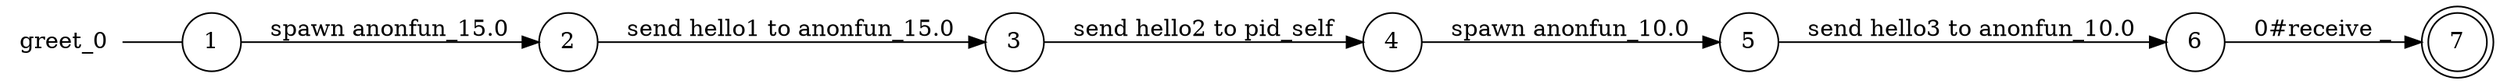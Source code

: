 digraph greet_0 {
	rankdir="LR";
	n_0 [label="greet_0", shape="plaintext"];
	n_1 [id="5", shape=circle, label="4"];
	n_2 [id="1", shape=circle, label="1"];
	n_0 -> n_2 [arrowhead=none];
	n_3 [id="2", shape=doublecircle, label="7"];
	n_4 [id="8", shape=circle, label="3"];
	n_5 [id="4", shape=circle, label="6"];
	n_6 [id="7", shape=circle, label="5"];
	n_7 [id="3", shape=circle, label="2"];

	n_7 -> n_4 [id="[$e|4]", label="send hello1 to anonfun_15.0"];
	n_5 -> n_3 [id="[$e|1]", label="0#receive _"];
	n_2 -> n_7 [id="[$e|3]", label="spawn anonfun_15.0"];
	n_1 -> n_6 [id="[$e|6]", label="spawn anonfun_10.0"];
	n_6 -> n_5 [id="[$e|7]", label="send hello3 to anonfun_10.0"];
	n_4 -> n_1 [id="[$e|0]", label="send hello2 to pid_self"];
}
